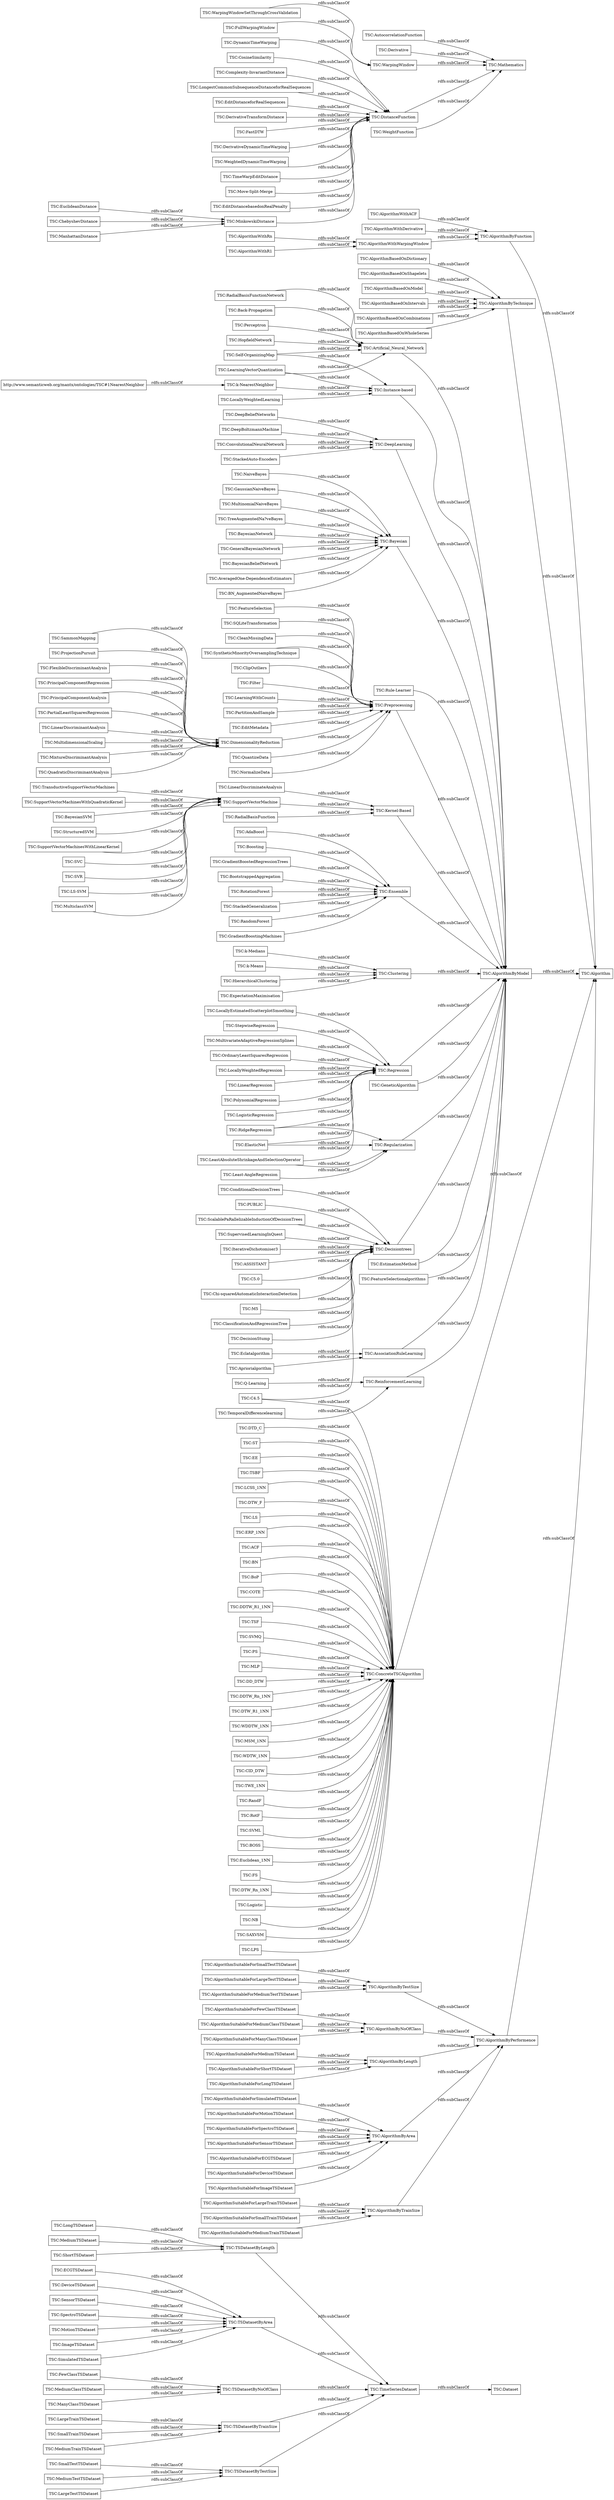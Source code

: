 digraph ar2dtool_diagram { 
rankdir=LR;
size="1000"
node [shape = rectangle, color="black"]; "TSC:SmallTestTSDataset" "TSC:AlgorithmByNoOfClass" "TSC:MSM_1NN" "TSC:AutocorrelationFunction" "TSC:AlgorithmBasedOnModel" "TSC:LinearRegression" "TSC:AlgorithmSuitableForLargeTestTSDataset" "TSC:AssociationRuleLearning" "TSC:ReinforcementLearning" "TSC:PartitionAndSample" "TSC:BayesianNetwork" "TSC:PUBLIC" "TSC:Derivative" "TSC:k-NearestNeighbor" "TSC:WDTW_1NN" "TSC:AlgorithmSuitableForSimulatedTSDataset" "TSC:Back-Propagation" "TSC:GeneralBayesianNetwork" "TSC:AlgorithmByLength" "TSC:SupportVectorMachine" "TSC:AlgorithmSuitableForMotionTSDataset" "TSC:BayesianSVM" "TSC:MediumTestTSDataset" "TSC:CID_DTW" "TSC:EditMetadata" "TSC:PolynomialRegression" "TSC:EuclideanDistance" "TSC:MediumTSDataset" "TSC:Artificial_Neural_Network" "TSC:Mathematics" "TSC:DynamicTimeWarping" "TSC:TWE_1NN" "TSC:Rule-Learner" "TSC:DimensionalityReduction" "TSC:QuantizeData" "TSC:ChebyshevDistance" "TSC:LogisticRegression" "TSC:BootstrappedAggregation" "TSC:TSDatasetByLength" "TSC:AlgorithmWithWarpingWindow" "TSC:ScalablePaRallelizableInductionOfDecisionTrees" "TSC:StructuredSVM" "TSC:SammonMapping" "TSC:WarpingWindow" "TSC:ImageTSDataset" "TSC:CosineSimilarity" "TSC:NormalizeData" "TSC:RandF" "TSC:AlgorithmSuitableForSmallTrainTSDataset" "TSC:RotF" "TSC:Complexity-InvariantDistance" "TSC:AlgorithmSuitableForSpectroTSDataset" "TSC:FeatureSelection" "TSC:SupervisedLearningInQuest" "TSC:C4.5" "TSC:ProjectionPursuit" "TSC:ExpectationMaximisation" "TSC:BayesianBeliefNetwork" "TSC:AveragedOne-DependenceEstimators" "TSC:RotationForest" "TSC:ShortTSDataset" "TSC:TSDatasetByArea" "TSC:AlgorithmSuitableForMediumTrainTSDataset" "TSC:LocallyEstimatedScatterplotSmoothing" "TSC:DDTW_R1_1NN" "TSC:IterativeDichotomiser3" "TSC:StepwiseRegression" "TSC:k-Medians" "TSC:DeepLearning" "TSC:LongTSDataset" "TSC:TSF" "TSC:LeastAbsoluteShrinkageAndSelectionOperator" "TSC:FlexibleDiscriminantAnalysis" "TSC:RidgeRegression" "TSC:BN_AugmentedNaiveBayes" "TSC:SVMQ" "TSC:SQLiteTransformation" "TSC:PrincipalComponentRegression" "TSC:AlgorithmWithACF" "TSC:AlgorithmWithDerivative" "TSC:Apriorialgorithm" "TSC:MultivariateAdaptiveRegressionSplines" "TSC:TemporalDifferencelearning" "TSC:DistanceFunction" "TSC:PS" "TSC:PrincipalComponentAnalysis" "TSC:AlgorithmSuitableForSensorTSDataset" "TSC:AlgorithmSuitableForMediumClassTSDataset" "TSC:MLP" "TSC:DD_DTW" "TSC:LongestCommonSubsequenceDistanceforRealSequences" "TSC:StackedGeneralization" "TSC:AlgorithmBasedOnIntervals" "TSC:ASSISTANT" "TSC:AlgorithmSuitableForMediumTestTSDataset" "TSC:AlgorithmWithR1" "TSC:EditDistanceforRealSequences" "TSC:C5.0" "TSC:DDTW_Rn_1NN" "TSC:DTW_R1_1NN" "TSC:k-Means" "TSC:AlgorithmSuitableForECGTSDataset" "TSC:Chi-squaredAutomaticInteractionDetection" "TSC:WDDTW_1NN" "TSC:AlgorithmByFunction" "TSC:AlgorithmSuitableForLargeTrainTSDataset" "TSC:SVML" "TSC:AlgorithmSuitableForShortTSDataset" "TSC:WeightFunction" "TSC:CleanMissingData" "TSC:Bayesian" "TSC:BOSS" "TSC:AlgorithmSuitableForDeviceTSDataset" "TSC:WarpingWindowSetThroughCrossValidation" "TSC:DerivativeTransformDistance" "TSC:PartialLeastSquaresRegression" "TSC:AlgorithmBasedOnCombinations" "TSC:StackedAuto-Encoders" "TSC:Euclidean_1NN" "TSC:M5" "TSC:DeepBeliefNetworks" "TSC:OrdinaryLeastSquaresRegression" "TSC:ClassificationAndRegressionTree" "TSC:FS" "TSC:SupportVectorMachinesWithLinearKernel" "TSC:DTW_Rn_1NN" "TSC:SyntheticMinorityOversamplingTechnique" "TSC:SimulatedTSDataset" "TSC:NaiveBayes" "TSC:DeepBoltzmannMachine" "TSC:MediumClassTSDataset" "TSC:Preprocessing" "TSC:AlgorithmSuitableForImageTSDataset" "TSC:Logistic" "TSC:ManhattanDistance" "TSC:FastDTW" "TSC:SmallTrainTSDataset" "TSC:FullWarpingWindow" "TSC:ECGTSDataset" "TSC:DeviceTSDataset" "TSC:HierarchicalClustering" "TSC:SVC" "TSC:NB" "TSC:SVR" "TSC:GaussianNaiveBayes" "TSC:Perceptron" "TSC:LargeTestTSDataset" "TSC:SAXVSM" "TSC:RandomForest" "TSC:HopfieldNetwork" "TSC:LinearDiscriminantAnalysis" "TSC:Self-OrganizingMap" "TSC:LPS" "TSC:LS-SVM" "TSC:AlgorithmWithRn" "TSC:TSDatasetByTestSize" "TSC:ClipOutliers" "TSC:Algorithm" "TSC:AlgorithmByArea" "TSC:AlgorithmByTechnique" "TSC:MultidimensionalScaling" "TSC:Filter" "TSC:ConcreteTSCAlgorithm" "TSC:ManyClassTSDataset" "TSC:Kernel-Based" "TSC:Eclatalgorithm" "http://www.semanticweb.org/mantx/ontologies/TSC#1NearestNeighbor" "TSC:DTD_C" "TSC:TSDatasetByNoOfClass" "TSC:Decisiontrees" "TSC:MulticlassSVM" "TSC:DerivativeDynamicTimeWarping" "TSC:GradientBoostingMachines" "TSC:AlgorithmByTrainSize" "TSC:Q-Learning" "TSC:AlgorithmSuitableForLongTSDataset" "TSC:MixtureDiscriminantAnalysis" "TSC:AlgorithmBasedOnWholeSeries" "TSC:TSDatasetByTrainSize" "TSC:MultinomialNaiveBayes" "TSC:Ensemble" "TSC:ST" "TSC:RadialBasisFunctionNetwork" "TSC:LearningWithCounts" "TSC:EE" "TSC:WeightedDynamicTimeWarping" "TSC:GeneticAlgorithm" "TSC:AlgorithmByTestSize" "TSC:TimeWarpEditDistance" "TSC:TransductiveSupportVectorMachines" "TSC:RadialBasisFunction" "TSC:SensorTSDataset" "TSC:ConvolutionalNeuralNetwork" "TSC:AlgorithmSuitableForManyClassTSDataset" "TSC:TSBF" "TSC:AdaBoost" "TSC:DecisionStump" "TSC:Instance-based" "TSC:Move-Split-Merge" "TSC:QuadraticDiscriminantAnalysis" "TSC:LearningVectorQuantization" "TSC:FewClassTSDataset" "TSC:LCSS_1NN" "TSC:EditDistancebasedonRealPenalty" "TSC:SupportVectorMachinesWithQuadraticKernel" "TSC:TimeSeriesDataset" "TSC:AlgorithmByModel" "TSC:DTW_F" "TSC:LS" "TSC:ERP_1NN" "TSC:Boosting" "TSC:Least-AngleRegression" "TSC:ACF" "TSC:BN" "TSC:Clustering" "TSC:MediumTrainTSDataset" "TSC:BoP" "TSC:Regularization" "TSC:TreeAugmentedNa?veBayes" "TSC:Dataset" "TSC:ConditionalDecisionTrees" "TSC:COTE" "TSC:Regression" "TSC:MinkowskiDistance" "TSC:ElasticNet" "TSC:SpectroTSDataset" "TSC:EstimationMethod" "TSC:AlgorithmBasedOnDictionary" "TSC:AlgorithmBasedOnShapelets" "TSC:LargeTrainTSDataset" "TSC:LinearDiscriminateAnalysis" "TSC:LocallyWeightedRegression" "TSC:AlgorithmSuitableForMediumTSDataset" "TSC:AlgorithmSuitableForSmallTestTSDataset" "TSC:MotionTSDataset" "TSC:LocallyWeightedLearning" "TSC:AlgorithmByPerformence" "TSC:GradientBoostedRegressionTrees" "TSC:FeatureSelectionalgorithms" "TSC:AlgorithmSuitableForFewClassTSDataset" ; /*classes style*/
	"TSC:HierarchicalClustering" -> "TSC:Clustering" [ label = "rdfs:subClassOf" ];
	"TSC:SmallTestTSDataset" -> "TSC:TSDatasetByTestSize" [ label = "rdfs:subClassOf" ];
	"TSC:k-NearestNeighbor" -> "TSC:Instance-based" [ label = "rdfs:subClassOf" ];
	"TSC:GaussianNaiveBayes" -> "TSC:Bayesian" [ label = "rdfs:subClassOf" ];
	"TSC:SVC" -> "TSC:SupportVectorMachine" [ label = "rdfs:subClassOf" ];
	"TSC:DTW_F" -> "TSC:ConcreteTSCAlgorithm" [ label = "rdfs:subClassOf" ];
	"TSC:StructuredSVM" -> "TSC:SupportVectorMachine" [ label = "rdfs:subClassOf" ];
	"TSC:BayesianBeliefNetwork" -> "TSC:Bayesian" [ label = "rdfs:subClassOf" ];
	"TSC:LCSS_1NN" -> "TSC:ConcreteTSCAlgorithm" [ label = "rdfs:subClassOf" ];
	"TSC:Euclidean_1NN" -> "TSC:ConcreteTSCAlgorithm" [ label = "rdfs:subClassOf" ];
	"TSC:PUBLIC" -> "TSC:Decisiontrees" [ label = "rdfs:subClassOf" ];
	"TSC:Artificial_Neural_Network" -> "TSC:AlgorithmByModel" [ label = "rdfs:subClassOf" ];
	"TSC:ScalablePaRallelizableInductionOfDecisionTrees" -> "TSC:Decisiontrees" [ label = "rdfs:subClassOf" ];
	"TSC:TimeSeriesDataset" -> "TSC:Dataset" [ label = "rdfs:subClassOf" ];
	"TSC:ConvolutionalNeuralNetwork" -> "TSC:DeepLearning" [ label = "rdfs:subClassOf" ];
	"TSC:PrincipalComponentRegression" -> "TSC:DimensionalityReduction" [ label = "rdfs:subClassOf" ];
	"TSC:Regularization" -> "TSC:AlgorithmByModel" [ label = "rdfs:subClassOf" ];
	"TSC:Least-AngleRegression" -> "TSC:Regularization" [ label = "rdfs:subClassOf" ];
	"TSC:DerivativeTransformDistance" -> "TSC:DistanceFunction" [ label = "rdfs:subClassOf" ];
	"TSC:C4.5" -> "TSC:Decisiontrees" [ label = "rdfs:subClassOf" ];
	"TSC:C4.5" -> "TSC:ConcreteTSCAlgorithm" [ label = "rdfs:subClassOf" ];
	"TSC:AlgorithmBasedOnIntervals" -> "TSC:AlgorithmByTechnique" [ label = "rdfs:subClassOf" ];
	"TSC:FlexibleDiscriminantAnalysis" -> "TSC:DimensionalityReduction" [ label = "rdfs:subClassOf" ];
	"TSC:NB" -> "TSC:ConcreteTSCAlgorithm" [ label = "rdfs:subClassOf" ];
	"TSC:MixtureDiscriminantAnalysis" -> "TSC:DimensionalityReduction" [ label = "rdfs:subClassOf" ];
	"TSC:ManhattanDistance" -> "TSC:MinkowskiDistance" [ label = "rdfs:subClassOf" ];
	"TSC:DynamicTimeWarping" -> "TSC:DistanceFunction" [ label = "rdfs:subClassOf" ];
	"TSC:GradientBoostingMachines" -> "TSC:Ensemble" [ label = "rdfs:subClassOf" ];
	"TSC:FS" -> "TSC:ConcreteTSCAlgorithm" [ label = "rdfs:subClassOf" ];
	"TSC:RadialBasisFunction" -> "TSC:Kernel-Based" [ label = "rdfs:subClassOf" ];
	"TSC:QuantizeData" -> "TSC:Preprocessing" [ label = "rdfs:subClassOf" ];
	"TSC:AlgorithmSuitableForSimulatedTSDataset" -> "TSC:AlgorithmByArea" [ label = "rdfs:subClassOf" ];
	"TSC:LPS" -> "TSC:ConcreteTSCAlgorithm" [ label = "rdfs:subClassOf" ];
	"TSC:FullWarpingWindow" -> "TSC:WarpingWindow" [ label = "rdfs:subClassOf" ];
	"TSC:DDTW_R1_1NN" -> "TSC:ConcreteTSCAlgorithm" [ label = "rdfs:subClassOf" ];
	"TSC:LongestCommonSubsequenceDistanceforRealSequences" -> "TSC:DistanceFunction" [ label = "rdfs:subClassOf" ];
	"TSC:CleanMissingData" -> "TSC:Preprocessing" [ label = "rdfs:subClassOf" ];
	"TSC:EstimationMethod" -> "TSC:AlgorithmByModel" [ label = "rdfs:subClassOf" ];
	"TSC:Q-Learning" -> "TSC:ReinforcementLearning" [ label = "rdfs:subClassOf" ];
	"TSC:AlgorithmSuitableForECGTSDataset" -> "TSC:AlgorithmByArea" [ label = "rdfs:subClassOf" ];
	"TSC:LocallyWeightedRegression" -> "TSC:Regression" [ label = "rdfs:subClassOf" ];
	"TSC:ECGTSDataset" -> "TSC:TSDatasetByArea" [ label = "rdfs:subClassOf" ];
	"TSC:PS" -> "TSC:ConcreteTSCAlgorithm" [ label = "rdfs:subClassOf" ];
	"TSC:WDDTW_1NN" -> "TSC:ConcreteTSCAlgorithm" [ label = "rdfs:subClassOf" ];
	"TSC:DecisionStump" -> "TSC:Decisiontrees" [ label = "rdfs:subClassOf" ];
	"TSC:C5.0" -> "TSC:Decisiontrees" [ label = "rdfs:subClassOf" ];
	"TSC:AlgorithmWithWarpingWindow" -> "TSC:AlgorithmByFunction" [ label = "rdfs:subClassOf" ];
	"TSC:AlgorithmByTechnique" -> "TSC:Algorithm" [ label = "rdfs:subClassOf" ];
	"TSC:TSDatasetByTestSize" -> "TSC:TimeSeriesDataset" [ label = "rdfs:subClassOf" ];
	"TSC:RidgeRegression" -> "TSC:Regularization" [ label = "rdfs:subClassOf" ];
	"TSC:RidgeRegression" -> "TSC:Regression" [ label = "rdfs:subClassOf" ];
	"TSC:AlgorithmSuitableForLargeTestTSDataset" -> "TSC:AlgorithmByTestSize" [ label = "rdfs:subClassOf" ];
	"TSC:ReinforcementLearning" -> "TSC:AlgorithmByModel" [ label = "rdfs:subClassOf" ];
	"http://www.semanticweb.org/mantx/ontologies/TSC#1NearestNeighbor" -> "TSC:k-NearestNeighbor" [ label = "rdfs:subClassOf" ];
	"TSC:FewClassTSDataset" -> "TSC:TSDatasetByNoOfClass" [ label = "rdfs:subClassOf" ];
	"TSC:CID_DTW" -> "TSC:ConcreteTSCAlgorithm" [ label = "rdfs:subClassOf" ];
	"TSC:BayesianNetwork" -> "TSC:Bayesian" [ label = "rdfs:subClassOf" ];
	"TSC:BOSS" -> "TSC:ConcreteTSCAlgorithm" [ label = "rdfs:subClassOf" ];
	"TSC:SimulatedTSDataset" -> "TSC:TSDatasetByArea" [ label = "rdfs:subClassOf" ];
	"TSC:MediumTSDataset" -> "TSC:TSDatasetByLength" [ label = "rdfs:subClassOf" ];
	"TSC:WDTW_1NN" -> "TSC:ConcreteTSCAlgorithm" [ label = "rdfs:subClassOf" ];
	"TSC:RandF" -> "TSC:ConcreteTSCAlgorithm" [ label = "rdfs:subClassOf" ];
	"TSC:ExpectationMaximisation" -> "TSC:Clustering" [ label = "rdfs:subClassOf" ];
	"TSC:AlgorithmSuitableForLongTSDataset" -> "TSC:AlgorithmByLength" [ label = "rdfs:subClassOf" ];
	"TSC:SupportVectorMachinesWithQuadraticKernel" -> "TSC:SupportVectorMachine" [ label = "rdfs:subClassOf" ];
	"TSC:ChebyshevDistance" -> "TSC:MinkowskiDistance" [ label = "rdfs:subClassOf" ];
	"TSC:StepwiseRegression" -> "TSC:Regression" [ label = "rdfs:subClassOf" ];
	"TSC:AlgorithmByModel" -> "TSC:Algorithm" [ label = "rdfs:subClassOf" ];
	"TSC:AlgorithmSuitableForMediumClassTSDataset" -> "TSC:AlgorithmByNoOfClass" [ label = "rdfs:subClassOf" ];
	"TSC:MultidimensionalScaling" -> "TSC:DimensionalityReduction" [ label = "rdfs:subClassOf" ];
	"TSC:Back-Propagation" -> "TSC:Artificial_Neural_Network" [ label = "rdfs:subClassOf" ];
	"TSC:OrdinaryLeastSquaresRegression" -> "TSC:Regression" [ label = "rdfs:subClassOf" ];
	"TSC:WeightFunction" -> "TSC:Mathematics" [ label = "rdfs:subClassOf" ];
	"TSC:AlgorithmByPerformence" -> "TSC:Algorithm" [ label = "rdfs:subClassOf" ];
	"TSC:M5" -> "TSC:Decisiontrees" [ label = "rdfs:subClassOf" ];
	"TSC:TWE_1NN" -> "TSC:ConcreteTSCAlgorithm" [ label = "rdfs:subClassOf" ];
	"TSC:DeepBoltzmannMachine" -> "TSC:DeepLearning" [ label = "rdfs:subClassOf" ];
	"TSC:LearningVectorQuantization" -> "TSC:Instance-based" [ label = "rdfs:subClassOf" ];
	"TSC:LearningVectorQuantization" -> "TSC:Artificial_Neural_Network" [ label = "rdfs:subClassOf" ];
	"TSC:DeepBeliefNetworks" -> "TSC:DeepLearning" [ label = "rdfs:subClassOf" ];
	"TSC:FastDTW" -> "TSC:DistanceFunction" [ label = "rdfs:subClassOf" ];
	"TSC:DTW_Rn_1NN" -> "TSC:ConcreteTSCAlgorithm" [ label = "rdfs:subClassOf" ];
	"TSC:SVMQ" -> "TSC:ConcreteTSCAlgorithm" [ label = "rdfs:subClassOf" ];
	"TSC:AlgorithmSuitableForMediumTestTSDataset" -> "TSC:AlgorithmByTestSize" [ label = "rdfs:subClassOf" ];
	"TSC:COTE" -> "TSC:ConcreteTSCAlgorithm" [ label = "rdfs:subClassOf" ];
	"TSC:Eclatalgorithm" -> "TSC:AssociationRuleLearning" [ label = "rdfs:subClassOf" ];
	"TSC:ProjectionPursuit" -> "TSC:DimensionalityReduction" [ label = "rdfs:subClassOf" ];
	"TSC:ClassificationAndRegressionTree" -> "TSC:Decisiontrees" [ label = "rdfs:subClassOf" ];
	"TSC:Boosting" -> "TSC:Ensemble" [ label = "rdfs:subClassOf" ];
	"TSC:ACF" -> "TSC:ConcreteTSCAlgorithm" [ label = "rdfs:subClassOf" ];
	"TSC:AlgorithmByFunction" -> "TSC:Algorithm" [ label = "rdfs:subClassOf" ];
	"TSC:LS-SVM" -> "TSC:SupportVectorMachine" [ label = "rdfs:subClassOf" ];
	"TSC:NormalizeData" -> "TSC:Preprocessing" [ label = "rdfs:subClassOf" ];
	"TSC:MediumClassTSDataset" -> "TSC:TSDatasetByNoOfClass" [ label = "rdfs:subClassOf" ];
	"TSC:GeneticAlgorithm" -> "TSC:AlgorithmByModel" [ label = "rdfs:subClassOf" ];
	"TSC:SVML" -> "TSC:ConcreteTSCAlgorithm" [ label = "rdfs:subClassOf" ];
	"TSC:AlgorithmSuitableForLargeTrainTSDataset" -> "TSC:AlgorithmByTrainSize" [ label = "rdfs:subClassOf" ];
	"TSC:BootstrappedAggregation" -> "TSC:Ensemble" [ label = "rdfs:subClassOf" ];
	"TSC:Bayesian" -> "TSC:AlgorithmByModel" [ label = "rdfs:subClassOf" ];
	"TSC:MinkowskiDistance" -> "TSC:DistanceFunction" [ label = "rdfs:subClassOf" ];
	"TSC:AlgorithmByNoOfClass" -> "TSC:AlgorithmByPerformence" [ label = "rdfs:subClassOf" ];
	"TSC:DerivativeDynamicTimeWarping" -> "TSC:DistanceFunction" [ label = "rdfs:subClassOf" ];
	"TSC:PartitionAndSample" -> "TSC:Preprocessing" [ label = "rdfs:subClassOf" ];
	"TSC:AlgorithmSuitableForImageTSDataset" -> "TSC:AlgorithmByArea" [ label = "rdfs:subClassOf" ];
	"TSC:DTD_C" -> "TSC:ConcreteTSCAlgorithm" [ label = "rdfs:subClassOf" ];
	"TSC:EditMetadata" -> "TSC:Preprocessing" [ label = "rdfs:subClassOf" ];
	"TSC:Kernel-Based" -> "TSC:AlgorithmByModel" [ label = "rdfs:subClassOf" ];
	"TSC:DimensionalityReduction" -> "TSC:Preprocessing" [ label = "rdfs:subClassOf" ];
	"TSC:DDTW_Rn_1NN" -> "TSC:ConcreteTSCAlgorithm" [ label = "rdfs:subClassOf" ];
	"TSC:AssociationRuleLearning" -> "TSC:AlgorithmByModel" [ label = "rdfs:subClassOf" ];
	"TSC:Regression" -> "TSC:AlgorithmByModel" [ label = "rdfs:subClassOf" ];
	"TSC:AlgorithmBasedOnCombinations" -> "TSC:AlgorithmByTechnique" [ label = "rdfs:subClassOf" ];
	"TSC:Chi-squaredAutomaticInteractionDetection" -> "TSC:Decisiontrees" [ label = "rdfs:subClassOf" ];
	"TSC:Move-Split-Merge" -> "TSC:DistanceFunction" [ label = "rdfs:subClassOf" ];
	"TSC:Apriorialgorithm" -> "TSC:AssociationRuleLearning" [ label = "rdfs:subClassOf" ];
	"TSC:FeatureSelection" -> "TSC:Preprocessing" [ label = "rdfs:subClassOf" ];
	"TSC:RotF" -> "TSC:ConcreteTSCAlgorithm" [ label = "rdfs:subClassOf" ];
	"TSC:RandomForest" -> "TSC:Ensemble" [ label = "rdfs:subClassOf" ];
	"TSC:AlgorithmSuitableForSmallTrainTSDataset" -> "TSC:AlgorithmByTrainSize" [ label = "rdfs:subClassOf" ];
	"TSC:MultivariateAdaptiveRegressionSplines" -> "TSC:Regression" [ label = "rdfs:subClassOf" ];
	"TSC:WarpingWindowSetThroughCrossValidation" -> "TSC:WarpingWindow" [ label = "rdfs:subClassOf" ];
	"TSC:Clustering" -> "TSC:AlgorithmByModel" [ label = "rdfs:subClassOf" ];
	"TSC:ClipOutliers" -> "TSC:Preprocessing" [ label = "rdfs:subClassOf" ];
	"TSC:ERP_1NN" -> "TSC:ConcreteTSCAlgorithm" [ label = "rdfs:subClassOf" ];
	"TSC:Decisiontrees" -> "TSC:AlgorithmByModel" [ label = "rdfs:subClassOf" ];
	"TSC:SpectroTSDataset" -> "TSC:TSDatasetByArea" [ label = "rdfs:subClassOf" ];
	"TSC:LinearDiscriminateAnalysis" -> "TSC:Kernel-Based" [ label = "rdfs:subClassOf" ];
	"TSC:k-Means" -> "TSC:Clustering" [ label = "rdfs:subClassOf" ];
	"TSC:NaiveBayes" -> "TSC:Bayesian" [ label = "rdfs:subClassOf" ];
	"TSC:SQLiteTransformation" -> "TSC:Preprocessing" [ label = "rdfs:subClassOf" ];
	"TSC:LocallyWeightedLearning" -> "TSC:Instance-based" [ label = "rdfs:subClassOf" ];
	"TSC:LearningWithCounts" -> "TSC:Preprocessing" [ label = "rdfs:subClassOf" ];
	"TSC:ConcreteTSCAlgorithm" -> "TSC:Algorithm" [ label = "rdfs:subClassOf" ];
	"TSC:AlgorithmBasedOnModel" -> "TSC:AlgorithmByTechnique" [ label = "rdfs:subClassOf" ];
	"TSC:MotionTSDataset" -> "TSC:TSDatasetByArea" [ label = "rdfs:subClassOf" ];
	"TSC:Self-OrganizingMap" -> "TSC:Instance-based" [ label = "rdfs:subClassOf" ];
	"TSC:Self-OrganizingMap" -> "TSC:Artificial_Neural_Network" [ label = "rdfs:subClassOf" ];
	"TSC:Rule-Learner" -> "TSC:AlgorithmByModel" [ label = "rdfs:subClassOf" ];
	"TSC:TSDatasetByLength" -> "TSC:TimeSeriesDataset" [ label = "rdfs:subClassOf" ];
	"TSC:TSDatasetByNoOfClass" -> "TSC:TimeSeriesDataset" [ label = "rdfs:subClassOf" ];
	"TSC:TimeWarpEditDistance" -> "TSC:DistanceFunction" [ label = "rdfs:subClassOf" ];
	"TSC:LinearRegression" -> "TSC:Regression" [ label = "rdfs:subClassOf" ];
	"TSC:FeatureSelectionalgorithms" -> "TSC:AlgorithmByModel" [ label = "rdfs:subClassOf" ];
	"TSC:EuclideanDistance" -> "TSC:MinkowskiDistance" [ label = "rdfs:subClassOf" ];
	"TSC:AlgorithmSuitableForMotionTSDataset" -> "TSC:AlgorithmByArea" [ label = "rdfs:subClassOf" ];
	"TSC:LocallyEstimatedScatterplotSmoothing" -> "TSC:Regression" [ label = "rdfs:subClassOf" ];
	"TSC:WarpingWindow" -> "TSC:Mathematics" [ label = "rdfs:subClassOf" ];
	"TSC:ConditionalDecisionTrees" -> "TSC:Decisiontrees" [ label = "rdfs:subClassOf" ];
	"TSC:QuadraticDiscriminantAnalysis" -> "TSC:DimensionalityReduction" [ label = "rdfs:subClassOf" ];
	"TSC:AlgorithmSuitableForManyClassTSDataset" -> "TSC:AlgorithmByNoOfClass" [ label = "rdfs:subClassOf" ];
	"TSC:ImageTSDataset" -> "TSC:TSDatasetByArea" [ label = "rdfs:subClassOf" ];
	"TSC:StackedGeneralization" -> "TSC:Ensemble" [ label = "rdfs:subClassOf" ];
	"TSC:EditDistancebasedonRealPenalty" -> "TSC:DistanceFunction" [ label = "rdfs:subClassOf" ];
	"TSC:LogisticRegression" -> "TSC:Regression" [ label = "rdfs:subClassOf" ];
	"TSC:AlgorithmBasedOnDictionary" -> "TSC:AlgorithmByTechnique" [ label = "rdfs:subClassOf" ];
	"TSC:PrincipalComponentAnalysis" -> "TSC:DimensionalityReduction" [ label = "rdfs:subClassOf" ];
	"TSC:AlgorithmWithACF" -> "TSC:AlgorithmByFunction" [ label = "rdfs:subClassOf" ];
	"TSC:TreeAugmentedNa?veBayes" -> "TSC:Bayesian" [ label = "rdfs:subClassOf" ];
	"TSC:AlgorithmByTestSize" -> "TSC:AlgorithmByPerformence" [ label = "rdfs:subClassOf" ];
	"TSC:IterativeDichotomiser3" -> "TSC:Decisiontrees" [ label = "rdfs:subClassOf" ];
	"TSC:CosineSimilarity" -> "TSC:DistanceFunction" [ label = "rdfs:subClassOf" ];
	"TSC:AveragedOne-DependenceEstimators" -> "TSC:Bayesian" [ label = "rdfs:subClassOf" ];
	"TSC:MediumTestTSDataset" -> "TSC:TSDatasetByTestSize" [ label = "rdfs:subClassOf" ];
	"TSC:Instance-based" -> "TSC:AlgorithmByModel" [ label = "rdfs:subClassOf" ];
	"TSC:AlgorithmWithR1" -> "TSC:AlgorithmWithWarpingWindow" [ label = "rdfs:subClassOf" ];
	"TSC:SAXVSM" -> "TSC:ConcreteTSCAlgorithm" [ label = "rdfs:subClassOf" ];
	"TSC:AlgorithmWithDerivative" -> "TSC:AlgorithmByFunction" [ label = "rdfs:subClassOf" ];
	"TSC:ElasticNet" -> "TSC:Regularization" [ label = "rdfs:subClassOf" ];
	"TSC:ElasticNet" -> "TSC:Regression" [ label = "rdfs:subClassOf" ];
	"TSC:AlgorithmSuitableForShortTSDataset" -> "TSC:AlgorithmByLength" [ label = "rdfs:subClassOf" ];
	"TSC:SVR" -> "TSC:SupportVectorMachine" [ label = "rdfs:subClassOf" ];
	"TSC:Derivative" -> "TSC:Mathematics" [ label = "rdfs:subClassOf" ];
	"TSC:SammonMapping" -> "TSC:DimensionalityReduction" [ label = "rdfs:subClassOf" ];
	"TSC:SupportVectorMachinesWithLinearKernel" -> "TSC:SupportVectorMachine" [ label = "rdfs:subClassOf" ];
	"TSC:GradientBoostedRegressionTrees" -> "TSC:Ensemble" [ label = "rdfs:subClassOf" ];
	"TSC:StackedAuto-Encoders" -> "TSC:DeepLearning" [ label = "rdfs:subClassOf" ];
	"TSC:HopfieldNetwork" -> "TSC:Artificial_Neural_Network" [ label = "rdfs:subClassOf" ];
	"TSC:AlgorithmByTrainSize" -> "TSC:AlgorithmByPerformence" [ label = "rdfs:subClassOf" ];
	"TSC:ASSISTANT" -> "TSC:Decisiontrees" [ label = "rdfs:subClassOf" ];
	"TSC:PartialLeastSquaresRegression" -> "TSC:DimensionalityReduction" [ label = "rdfs:subClassOf" ];
	"TSC:AlgorithmSuitableForMediumTrainTSDataset" -> "TSC:AlgorithmByTrainSize" [ label = "rdfs:subClassOf" ];
	"TSC:TSF" -> "TSC:ConcreteTSCAlgorithm" [ label = "rdfs:subClassOf" ];
	"TSC:MulticlassSVM" -> "TSC:SupportVectorMachine" [ label = "rdfs:subClassOf" ];
	"TSC:AlgorithmBasedOnWholeSeries" -> "TSC:AlgorithmByTechnique" [ label = "rdfs:subClassOf" ];
	"TSC:AlgorithmBasedOnShapelets" -> "TSC:AlgorithmByTechnique" [ label = "rdfs:subClassOf" ];
	"TSC:MLP" -> "TSC:ConcreteTSCAlgorithm" [ label = "rdfs:subClassOf" ];
	"TSC:LargeTrainTSDataset" -> "TSC:TSDatasetByTrainSize" [ label = "rdfs:subClassOf" ];
	"TSC:TemporalDifferencelearning" -> "TSC:ReinforcementLearning" [ label = "rdfs:subClassOf" ];
	"TSC:SensorTSDataset" -> "TSC:TSDatasetByArea" [ label = "rdfs:subClassOf" ];
	"TSC:TSDatasetByArea" -> "TSC:TimeSeriesDataset" [ label = "rdfs:subClassOf" ];
	"TSC:AlgorithmSuitableForMediumTSDataset" -> "TSC:AlgorithmByLength" [ label = "rdfs:subClassOf" ];
	"TSC:DeviceTSDataset" -> "TSC:TSDatasetByArea" [ label = "rdfs:subClassOf" ];
	"TSC:BoP" -> "TSC:ConcreteTSCAlgorithm" [ label = "rdfs:subClassOf" ];
	"TSC:LongTSDataset" -> "TSC:TSDatasetByLength" [ label = "rdfs:subClassOf" ];
	"TSC:Ensemble" -> "TSC:AlgorithmByModel" [ label = "rdfs:subClassOf" ];
	"TSC:AlgorithmByArea" -> "TSC:AlgorithmByPerformence" [ label = "rdfs:subClassOf" ];
	"TSC:AlgorithmSuitableForFewClassTSDataset" -> "TSC:AlgorithmByNoOfClass" [ label = "rdfs:subClassOf" ];
	"TSC:Filter" -> "TSC:Preprocessing" [ label = "rdfs:subClassOf" ];
	"TSC:Logistic" -> "TSC:ConcreteTSCAlgorithm" [ label = "rdfs:subClassOf" ];
	"TSC:RotationForest" -> "TSC:Ensemble" [ label = "rdfs:subClassOf" ];
	"TSC:ManyClassTSDataset" -> "TSC:TSDatasetByNoOfClass" [ label = "rdfs:subClassOf" ];
	"TSC:LargeTestTSDataset" -> "TSC:TSDatasetByTestSize" [ label = "rdfs:subClassOf" ];
	"TSC:BayesianSVM" -> "TSC:SupportVectorMachine" [ label = "rdfs:subClassOf" ];
	"TSC:SupportVectorMachine" -> "TSC:Kernel-Based" [ label = "rdfs:subClassOf" ];
	"TSC:PolynomialRegression" -> "TSC:Regression" [ label = "rdfs:subClassOf" ];
	"TSC:RadialBasisFunctionNetwork" -> "TSC:Artificial_Neural_Network" [ label = "rdfs:subClassOf" ];
	"TSC:SupervisedLearningInQuest" -> "TSC:Decisiontrees" [ label = "rdfs:subClassOf" ];
	"TSC:LeastAbsoluteShrinkageAndSelectionOperator" -> "TSC:Regularization" [ label = "rdfs:subClassOf" ];
	"TSC:LeastAbsoluteShrinkageAndSelectionOperator" -> "TSC:Regression" [ label = "rdfs:subClassOf" ];
	"TSC:AlgorithmSuitableForSensorTSDataset" -> "TSC:AlgorithmByArea" [ label = "rdfs:subClassOf" ];
	"TSC:SmallTrainTSDataset" -> "TSC:TSDatasetByTrainSize" [ label = "rdfs:subClassOf" ];
	"TSC:AlgorithmSuitableForSmallTestTSDataset" -> "TSC:AlgorithmByTestSize" [ label = "rdfs:subClassOf" ];
	"TSC:AlgorithmSuitableForDeviceTSDataset" -> "TSC:AlgorithmByArea" [ label = "rdfs:subClassOf" ];
	"TSC:LinearDiscriminantAnalysis" -> "TSC:DimensionalityReduction" [ label = "rdfs:subClassOf" ];
	"TSC:TSDatasetByTrainSize" -> "TSC:TimeSeriesDataset" [ label = "rdfs:subClassOf" ];
	"TSC:WeightedDynamicTimeWarping" -> "TSC:DistanceFunction" [ label = "rdfs:subClassOf" ];
	"TSC:AdaBoost" -> "TSC:Ensemble" [ label = "rdfs:subClassOf" ];
	"TSC:TSBF" -> "TSC:ConcreteTSCAlgorithm" [ label = "rdfs:subClassOf" ];
	"TSC:DD_DTW" -> "TSC:ConcreteTSCAlgorithm" [ label = "rdfs:subClassOf" ];
	"TSC:BN_AugmentedNaiveBayes" -> "TSC:Bayesian" [ label = "rdfs:subClassOf" ];
	"TSC:ShortTSDataset" -> "TSC:TSDatasetByLength" [ label = "rdfs:subClassOf" ];
	"TSC:Preprocessing" -> "TSC:AlgorithmByModel" [ label = "rdfs:subClassOf" ];
	"TSC:MediumTrainTSDataset" -> "TSC:TSDatasetByTrainSize" [ label = "rdfs:subClassOf" ];
	"TSC:Perceptron" -> "TSC:Artificial_Neural_Network" [ label = "rdfs:subClassOf" ];
	"TSC:TransductiveSupportVectorMachines" -> "TSC:SupportVectorMachine" [ label = "rdfs:subClassOf" ];
	"TSC:DistanceFunction" -> "TSC:Mathematics" [ label = "rdfs:subClassOf" ];
	"TSC:MSM_1NN" -> "TSC:ConcreteTSCAlgorithm" [ label = "rdfs:subClassOf" ];
	"TSC:Complexity-InvariantDistance" -> "TSC:DistanceFunction" [ label = "rdfs:subClassOf" ];
	"TSC:LS" -> "TSC:ConcreteTSCAlgorithm" [ label = "rdfs:subClassOf" ];
	"TSC:AlgorithmWithRn" -> "TSC:AlgorithmWithWarpingWindow" [ label = "rdfs:subClassOf" ];
	"TSC:EditDistanceforRealSequences" -> "TSC:DistanceFunction" [ label = "rdfs:subClassOf" ];
	"TSC:AutocorrelationFunction" -> "TSC:Mathematics" [ label = "rdfs:subClassOf" ];
	"TSC:AlgorithmByLength" -> "TSC:AlgorithmByPerformence" [ label = "rdfs:subClassOf" ];
	"TSC:EE" -> "TSC:ConcreteTSCAlgorithm" [ label = "rdfs:subClassOf" ];
	"TSC:BN" -> "TSC:ConcreteTSCAlgorithm" [ label = "rdfs:subClassOf" ];
	"TSC:SyntheticMinorityOversamplingTechnique" -> "TSC:Preprocessing" [ label = "rdfs:subClassOf" ];
	"TSC:ST" -> "TSC:ConcreteTSCAlgorithm" [ label = "rdfs:subClassOf" ];
	"TSC:GeneralBayesianNetwork" -> "TSC:Bayesian" [ label = "rdfs:subClassOf" ];
	"TSC:MultinomialNaiveBayes" -> "TSC:Bayesian" [ label = "rdfs:subClassOf" ];
	"TSC:k-Medians" -> "TSC:Clustering" [ label = "rdfs:subClassOf" ];
	"TSC:DeepLearning" -> "TSC:AlgorithmByModel" [ label = "rdfs:subClassOf" ];
	"TSC:DTW_R1_1NN" -> "TSC:ConcreteTSCAlgorithm" [ label = "rdfs:subClassOf" ];
	"TSC:AlgorithmSuitableForSpectroTSDataset" -> "TSC:AlgorithmByArea" [ label = "rdfs:subClassOf" ];

}
